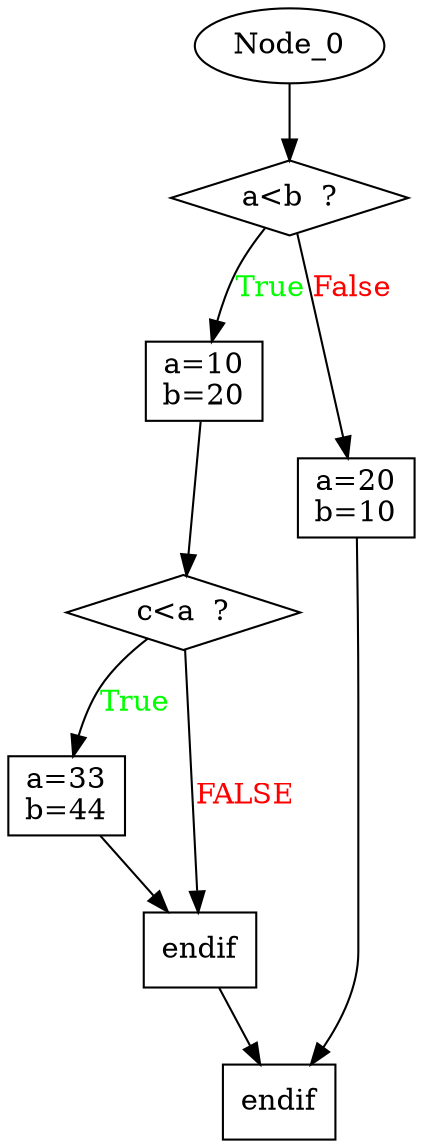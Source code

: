digraph G{
Node_1 [ label ="a<b  ?",shape="diamond"];
Node_2 [ label ="a=10\nb=20",shape="box"];
Node_3 [ label ="c<a  ?",shape="diamond"];
Node_4 [ label ="a=33\nb=44",shape="box"];
Node_5 [ label ="endif",shape="box"];
Node_6 [ label ="a=20\nb=10",shape="box"];
Node_7 [ label ="endif",shape="box"];
Node_1 -> Node_2 [label="True",fontcolor="GREEN"];
Node_0 -> Node_1;
Node_3 -> Node_4 [label="True",fontcolor="GREEN"];
Node_2 -> Node_3;
Node_3 -> Node_5 [label="FALSE",fontcolor="RED"];
Node_4 -> Node_5;
Node_1 -> Node_6 [label="False",fontcolor="RED"];
Node_5 -> Node_7;
Node_6 -> Node_7;
}
